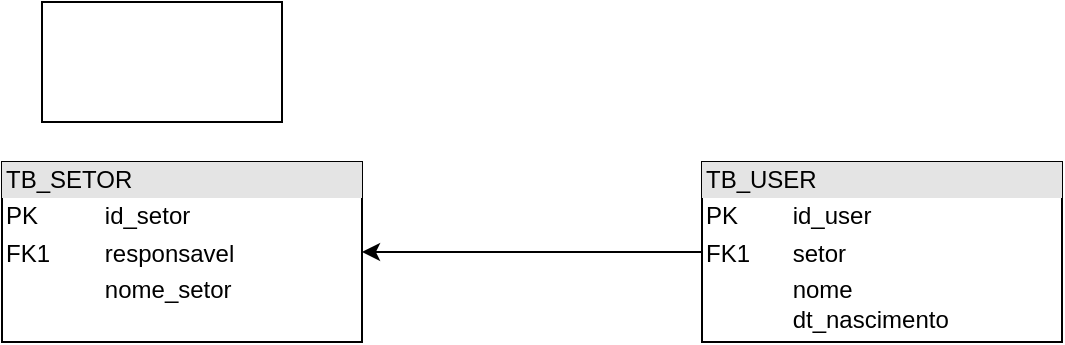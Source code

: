 <mxfile version="24.4.10" type="github">
  <diagram id="C5RBs43oDa-KdzZeNtuy" name="Page-1">
    <mxGraphModel dx="839" dy="454" grid="1" gridSize="10" guides="1" tooltips="1" connect="1" arrows="1" fold="1" page="1" pageScale="1" pageWidth="827" pageHeight="1169" math="0" shadow="0">
      <root>
        <mxCell id="WIyWlLk6GJQsqaUBKTNV-0" />
        <mxCell id="WIyWlLk6GJQsqaUBKTNV-1" parent="WIyWlLk6GJQsqaUBKTNV-0" />
        <mxCell id="s8D8QlyrpsjR4mGWJLcI-23" style="edgeStyle=orthogonalEdgeStyle;rounded=0;orthogonalLoop=1;jettySize=auto;html=1;" parent="WIyWlLk6GJQsqaUBKTNV-1" source="s8D8QlyrpsjR4mGWJLcI-20" target="s8D8QlyrpsjR4mGWJLcI-21" edge="1">
          <mxGeometry relative="1" as="geometry" />
        </mxCell>
        <mxCell id="s8D8QlyrpsjR4mGWJLcI-20" value="&lt;div style=&quot;box-sizing:border-box;width:100%;background:#e4e4e4;padding:2px;&quot;&gt;TB_USER&lt;/div&gt;&lt;table style=&quot;width:100%;font-size:1em;&quot; cellpadding=&quot;2&quot; cellspacing=&quot;0&quot;&gt;&lt;tbody&gt;&lt;tr&gt;&lt;td&gt;PK&lt;/td&gt;&lt;td&gt;id_user&lt;/td&gt;&lt;/tr&gt;&lt;tr&gt;&lt;td&gt;FK1&lt;/td&gt;&lt;td&gt;setor&lt;/td&gt;&lt;/tr&gt;&lt;tr&gt;&lt;td&gt;&lt;/td&gt;&lt;td&gt;nome&lt;br&gt;dt_nascimento&lt;/td&gt;&lt;/tr&gt;&lt;/tbody&gt;&lt;/table&gt;" style="verticalAlign=top;align=left;overflow=fill;html=1;whiteSpace=wrap;" parent="WIyWlLk6GJQsqaUBKTNV-1" vertex="1">
          <mxGeometry x="460" y="170" width="180" height="90" as="geometry" />
        </mxCell>
        <mxCell id="s8D8QlyrpsjR4mGWJLcI-21" value="&lt;div style=&quot;box-sizing:border-box;width:100%;background:#e4e4e4;padding:2px;&quot;&gt;TB_SETOR&lt;/div&gt;&lt;table style=&quot;width:100%;font-size:1em;&quot; cellpadding=&quot;2&quot; cellspacing=&quot;0&quot;&gt;&lt;tbody&gt;&lt;tr&gt;&lt;td&gt;PK&lt;/td&gt;&lt;td&gt;id_setor&lt;/td&gt;&lt;/tr&gt;&lt;tr&gt;&lt;td&gt;FK1&lt;/td&gt;&lt;td&gt;responsavel&lt;/td&gt;&lt;/tr&gt;&lt;tr&gt;&lt;td&gt;&lt;/td&gt;&lt;td&gt;nome_setor&lt;/td&gt;&lt;/tr&gt;&lt;/tbody&gt;&lt;/table&gt;" style="verticalAlign=top;align=left;overflow=fill;html=1;whiteSpace=wrap;" parent="WIyWlLk6GJQsqaUBKTNV-1" vertex="1">
          <mxGeometry x="110" y="170" width="180" height="90" as="geometry" />
        </mxCell>
        <mxCell id="JxUWeWKIV_nGx35hEP4a-0" value="" style="rounded=0;whiteSpace=wrap;html=1;" vertex="1" parent="WIyWlLk6GJQsqaUBKTNV-1">
          <mxGeometry x="130" y="90" width="120" height="60" as="geometry" />
        </mxCell>
      </root>
    </mxGraphModel>
  </diagram>
</mxfile>
